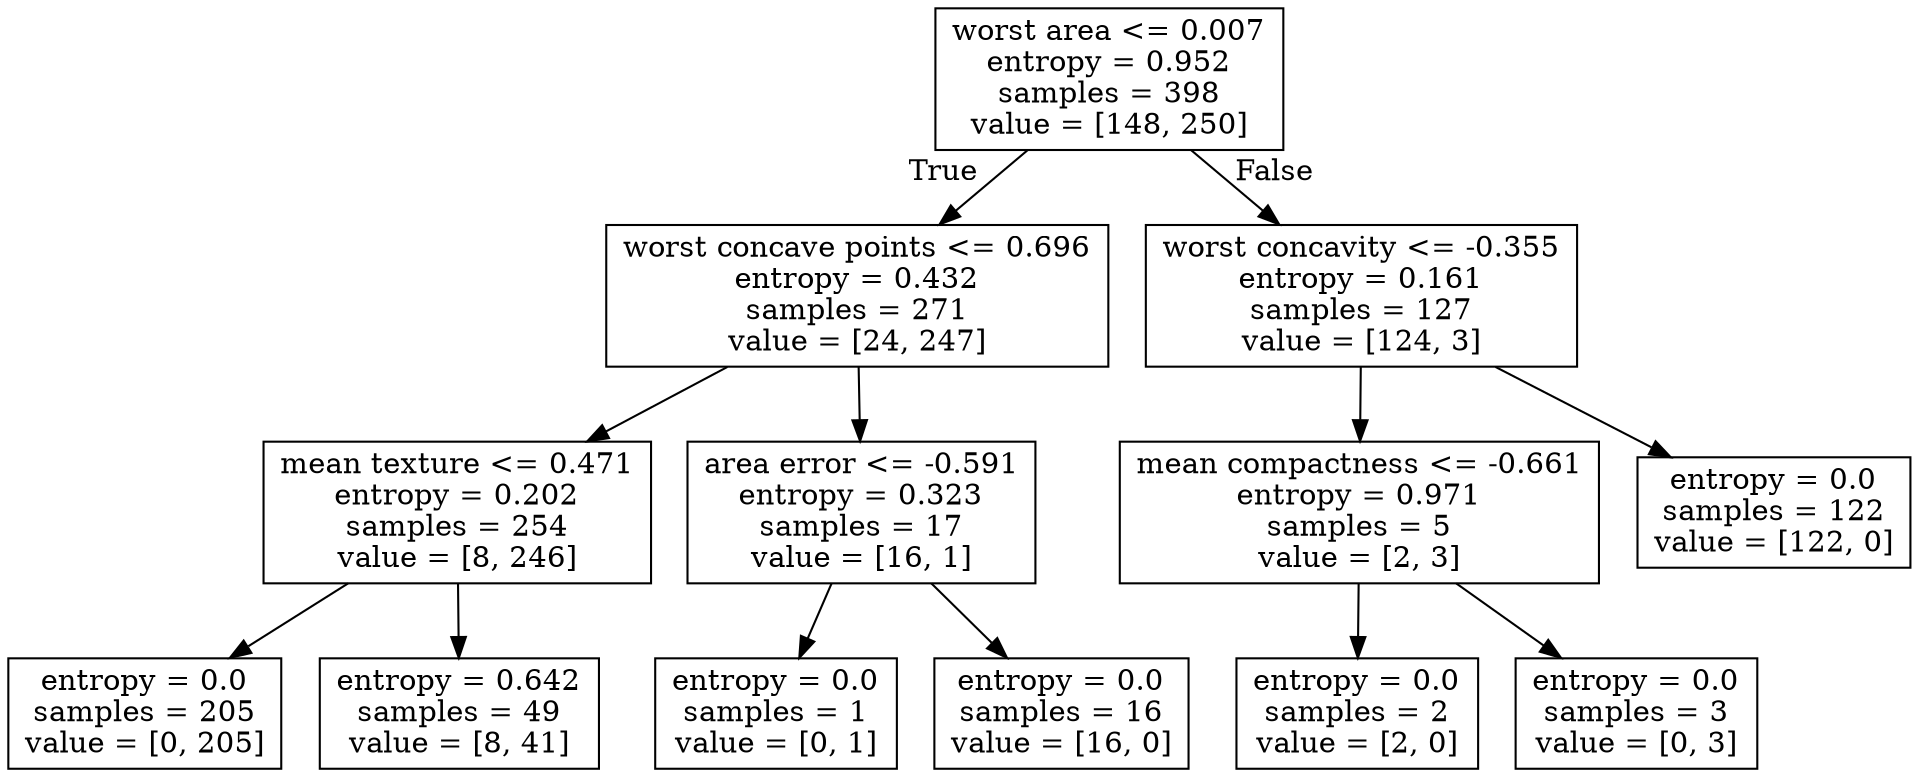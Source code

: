 digraph Tree {
node [shape=box] ;
0 [label="worst area <= 0.007\nentropy = 0.952\nsamples = 398\nvalue = [148, 250]"] ;
1 [label="worst concave points <= 0.696\nentropy = 0.432\nsamples = 271\nvalue = [24, 247]"] ;
0 -> 1 [labeldistance=2.5, labelangle=45, headlabel="True"] ;
2 [label="mean texture <= 0.471\nentropy = 0.202\nsamples = 254\nvalue = [8, 246]"] ;
1 -> 2 ;
3 [label="entropy = 0.0\nsamples = 205\nvalue = [0, 205]"] ;
2 -> 3 ;
4 [label="entropy = 0.642\nsamples = 49\nvalue = [8, 41]"] ;
2 -> 4 ;
5 [label="area error <= -0.591\nentropy = 0.323\nsamples = 17\nvalue = [16, 1]"] ;
1 -> 5 ;
6 [label="entropy = 0.0\nsamples = 1\nvalue = [0, 1]"] ;
5 -> 6 ;
7 [label="entropy = 0.0\nsamples = 16\nvalue = [16, 0]"] ;
5 -> 7 ;
8 [label="worst concavity <= -0.355\nentropy = 0.161\nsamples = 127\nvalue = [124, 3]"] ;
0 -> 8 [labeldistance=2.5, labelangle=-45, headlabel="False"] ;
9 [label="mean compactness <= -0.661\nentropy = 0.971\nsamples = 5\nvalue = [2, 3]"] ;
8 -> 9 ;
10 [label="entropy = 0.0\nsamples = 2\nvalue = [2, 0]"] ;
9 -> 10 ;
11 [label="entropy = 0.0\nsamples = 3\nvalue = [0, 3]"] ;
9 -> 11 ;
12 [label="entropy = 0.0\nsamples = 122\nvalue = [122, 0]"] ;
8 -> 12 ;
}